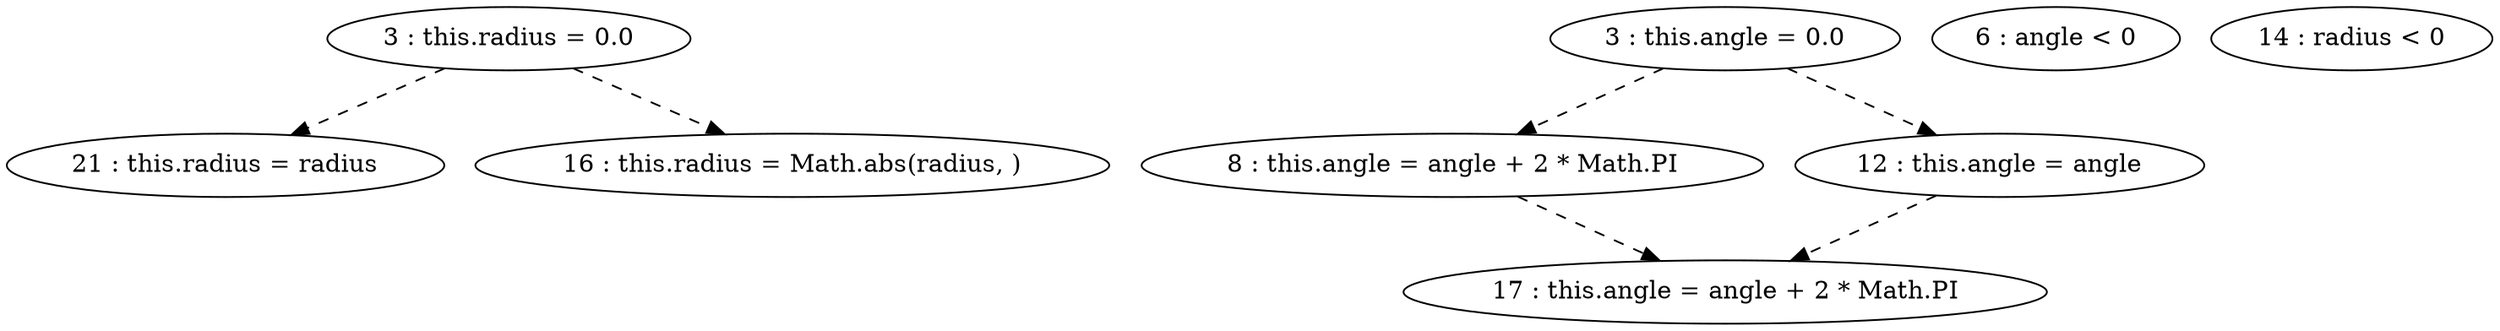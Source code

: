 digraph G {
"3 : this.radius = 0.0"
"3 : this.radius = 0.0" -> "21 : this.radius = radius" [style=dashed]
"3 : this.radius = 0.0" -> "16 : this.radius = Math.abs(radius, )" [style=dashed]
"3 : this.angle = 0.0"
"3 : this.angle = 0.0" -> "8 : this.angle = angle + 2 * Math.PI" [style=dashed]
"3 : this.angle = 0.0" -> "12 : this.angle = angle" [style=dashed]
"6 : angle < 0"
"8 : this.angle = angle + 2 * Math.PI"
"8 : this.angle = angle + 2 * Math.PI" -> "17 : this.angle = angle + 2 * Math.PI" [style=dashed]
"12 : this.angle = angle"
"12 : this.angle = angle" -> "17 : this.angle = angle + 2 * Math.PI" [style=dashed]
"14 : radius < 0"
"16 : this.radius = Math.abs(radius, )"
"17 : this.angle = angle + 2 * Math.PI"
"21 : this.radius = radius"
}